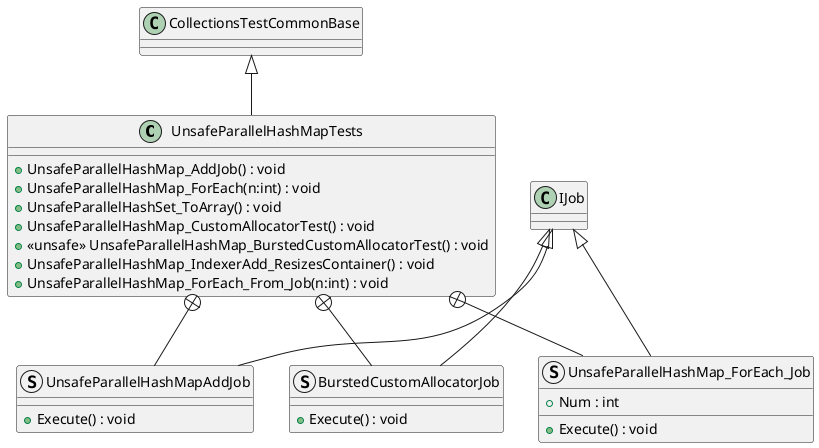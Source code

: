 @startuml
class UnsafeParallelHashMapTests {
    + UnsafeParallelHashMap_AddJob() : void
    + UnsafeParallelHashMap_ForEach(n:int) : void
    + UnsafeParallelHashSet_ToArray() : void
    + UnsafeParallelHashMap_CustomAllocatorTest() : void
    + <<unsafe>> UnsafeParallelHashMap_BurstedCustomAllocatorTest() : void
    + UnsafeParallelHashMap_IndexerAdd_ResizesContainer() : void
    + UnsafeParallelHashMap_ForEach_From_Job(n:int) : void
}
struct UnsafeParallelHashMapAddJob {
    + Execute() : void
}
struct BurstedCustomAllocatorJob {
    + Execute() : void
}
struct UnsafeParallelHashMap_ForEach_Job {
    + Num : int
    + Execute() : void
}
CollectionsTestCommonBase <|-- UnsafeParallelHashMapTests
UnsafeParallelHashMapTests +-- UnsafeParallelHashMapAddJob
IJob <|-- UnsafeParallelHashMapAddJob
UnsafeParallelHashMapTests +-- BurstedCustomAllocatorJob
IJob <|-- BurstedCustomAllocatorJob
UnsafeParallelHashMapTests +-- UnsafeParallelHashMap_ForEach_Job
IJob <|-- UnsafeParallelHashMap_ForEach_Job
@enduml
